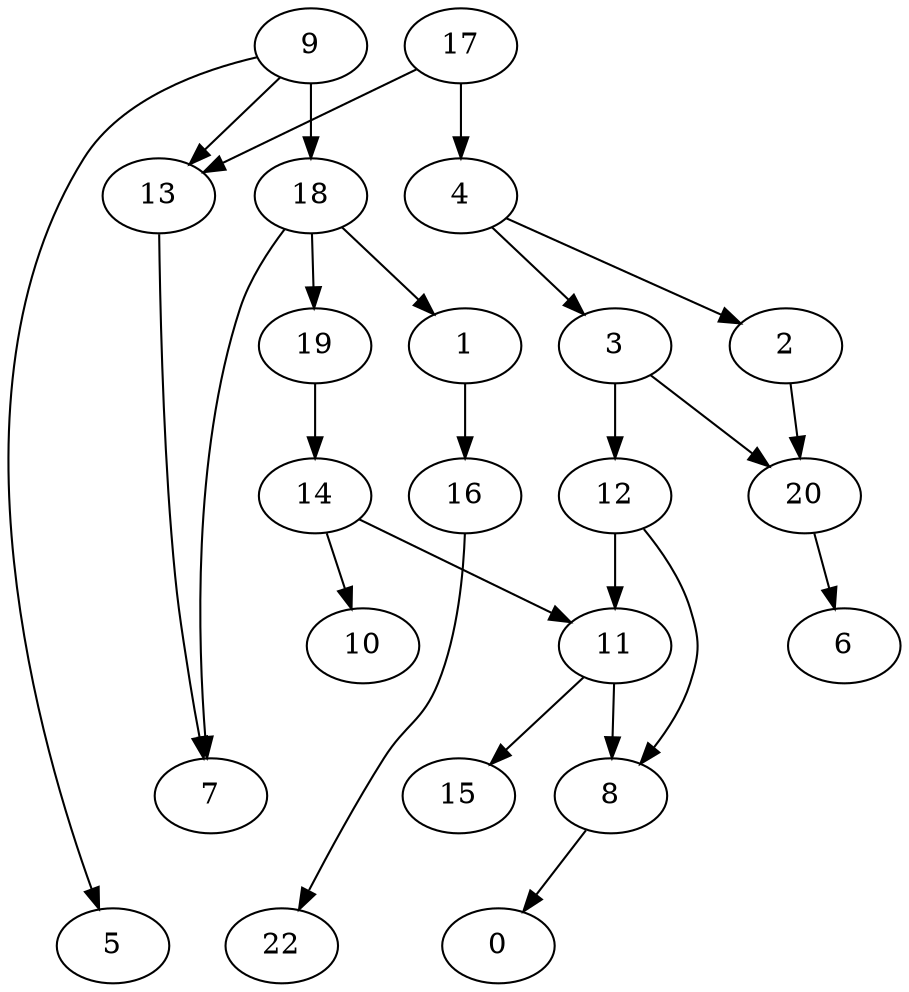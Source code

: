 digraph G {
    1;
    16;
    22;
    2;
    20;
    6;
    3;
    12;
    11;
    8;
    15;
    0;
    4;
    9;
    5;
    13;
    18;
    7;
    19;
    14;
    10;
    17;
    1 -> 16 [weight=0];
    16 -> 22 [weight=0];
    2 -> 20 [weight=0];
    20 -> 6 [weight=0];
    3 -> 20 [weight=0];
    3 -> 12 [weight=2];
    12 -> 11 [weight=1];
    12 -> 8 [weight=0];
    11 -> 8 [weight=0];
    11 -> 15 [weight=0];
    8 -> 0 [weight=0];
    4 -> 2 [weight=0];
    4 -> 3 [weight=0];
    9 -> 5 [weight=0];
    9 -> 13 [weight=0];
    9 -> 18 [weight=2];
    13 -> 7 [weight=0];
    18 -> 1 [weight=0];
    18 -> 7 [weight=0];
    18 -> 19 [weight=0];
    19 -> 14 [weight=1];
    14 -> 11 [weight=0];
    14 -> 10 [weight=0];
    17 -> 4 [weight=0];
    17 -> 13 [weight=0];
}
